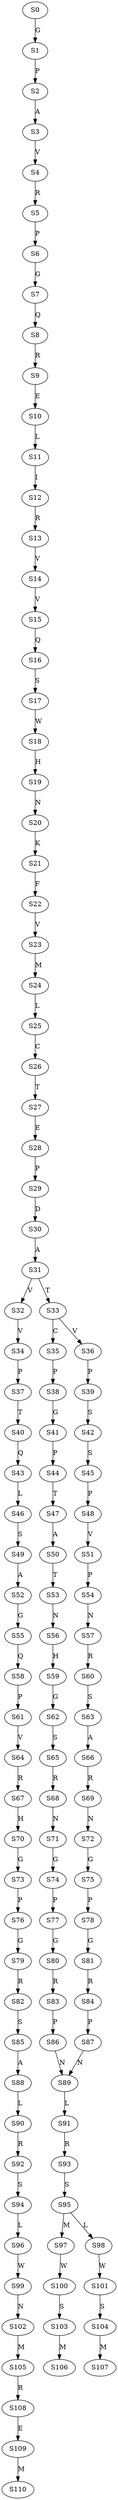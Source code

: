 strict digraph  {
	S0 -> S1 [ label = G ];
	S1 -> S2 [ label = P ];
	S2 -> S3 [ label = A ];
	S3 -> S4 [ label = V ];
	S4 -> S5 [ label = R ];
	S5 -> S6 [ label = P ];
	S6 -> S7 [ label = G ];
	S7 -> S8 [ label = Q ];
	S8 -> S9 [ label = R ];
	S9 -> S10 [ label = E ];
	S10 -> S11 [ label = L ];
	S11 -> S12 [ label = I ];
	S12 -> S13 [ label = R ];
	S13 -> S14 [ label = V ];
	S14 -> S15 [ label = V ];
	S15 -> S16 [ label = Q ];
	S16 -> S17 [ label = S ];
	S17 -> S18 [ label = W ];
	S18 -> S19 [ label = H ];
	S19 -> S20 [ label = N ];
	S20 -> S21 [ label = K ];
	S21 -> S22 [ label = F ];
	S22 -> S23 [ label = V ];
	S23 -> S24 [ label = M ];
	S24 -> S25 [ label = L ];
	S25 -> S26 [ label = C ];
	S26 -> S27 [ label = T ];
	S27 -> S28 [ label = E ];
	S28 -> S29 [ label = P ];
	S29 -> S30 [ label = D ];
	S30 -> S31 [ label = A ];
	S31 -> S32 [ label = V ];
	S31 -> S33 [ label = T ];
	S32 -> S34 [ label = V ];
	S33 -> S35 [ label = C ];
	S33 -> S36 [ label = V ];
	S34 -> S37 [ label = P ];
	S35 -> S38 [ label = P ];
	S36 -> S39 [ label = P ];
	S37 -> S40 [ label = T ];
	S38 -> S41 [ label = G ];
	S39 -> S42 [ label = S ];
	S40 -> S43 [ label = Q ];
	S41 -> S44 [ label = P ];
	S42 -> S45 [ label = S ];
	S43 -> S46 [ label = L ];
	S44 -> S47 [ label = T ];
	S45 -> S48 [ label = P ];
	S46 -> S49 [ label = S ];
	S47 -> S50 [ label = A ];
	S48 -> S51 [ label = V ];
	S49 -> S52 [ label = A ];
	S50 -> S53 [ label = T ];
	S51 -> S54 [ label = P ];
	S52 -> S55 [ label = G ];
	S53 -> S56 [ label = N ];
	S54 -> S57 [ label = N ];
	S55 -> S58 [ label = Q ];
	S56 -> S59 [ label = H ];
	S57 -> S60 [ label = R ];
	S58 -> S61 [ label = P ];
	S59 -> S62 [ label = G ];
	S60 -> S63 [ label = S ];
	S61 -> S64 [ label = V ];
	S62 -> S65 [ label = S ];
	S63 -> S66 [ label = A ];
	S64 -> S67 [ label = R ];
	S65 -> S68 [ label = R ];
	S66 -> S69 [ label = R ];
	S67 -> S70 [ label = H ];
	S68 -> S71 [ label = N ];
	S69 -> S72 [ label = N ];
	S70 -> S73 [ label = G ];
	S71 -> S74 [ label = G ];
	S72 -> S75 [ label = G ];
	S73 -> S76 [ label = P ];
	S74 -> S77 [ label = P ];
	S75 -> S78 [ label = P ];
	S76 -> S79 [ label = G ];
	S77 -> S80 [ label = G ];
	S78 -> S81 [ label = G ];
	S79 -> S82 [ label = R ];
	S80 -> S83 [ label = R ];
	S81 -> S84 [ label = R ];
	S82 -> S85 [ label = S ];
	S83 -> S86 [ label = P ];
	S84 -> S87 [ label = P ];
	S85 -> S88 [ label = A ];
	S86 -> S89 [ label = N ];
	S87 -> S89 [ label = N ];
	S88 -> S90 [ label = L ];
	S89 -> S91 [ label = L ];
	S90 -> S92 [ label = R ];
	S91 -> S93 [ label = R ];
	S92 -> S94 [ label = S ];
	S93 -> S95 [ label = S ];
	S94 -> S96 [ label = L ];
	S95 -> S97 [ label = M ];
	S95 -> S98 [ label = L ];
	S96 -> S99 [ label = W ];
	S97 -> S100 [ label = W ];
	S98 -> S101 [ label = W ];
	S99 -> S102 [ label = N ];
	S100 -> S103 [ label = S ];
	S101 -> S104 [ label = S ];
	S102 -> S105 [ label = M ];
	S103 -> S106 [ label = M ];
	S104 -> S107 [ label = M ];
	S105 -> S108 [ label = R ];
	S108 -> S109 [ label = E ];
	S109 -> S110 [ label = M ];
}
